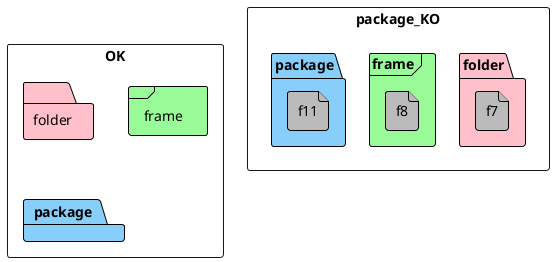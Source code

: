 {
  "sha1": "4pknxeh5qik3zlud711noj9xra6y0hc",
  "insertion": {
    "when": "2024-05-30T20:48:20.538Z",
    "url": "https://forum.plantuml.net/15386/allow-new-styling-for-nested-package",
    "user": "plantuml@gmail.com"
  }
}
@startuml
<style>
file {
  BackGroundColor #b
  LineThickness 1
  LineColor black
}
folder {
  BackGroundColor #pink
  LineThickness 1
  LineColor black
}
frame {
  BackGroundColor #palegreen
  LineThickness 1
  LineColor black
}
package {
  BackGroundColor #LightSkyBlue
  LineThickness 1
  LineColor black
}
</style>
rectangle OK {
folder folder
frame frame
package package
}
rectangle package_KO {
folder e7 as "folder" {
file f7
}
frame e8 as "frame" {
file f8
}
package e11 as "package" {
file f11
}
}
@enduml
